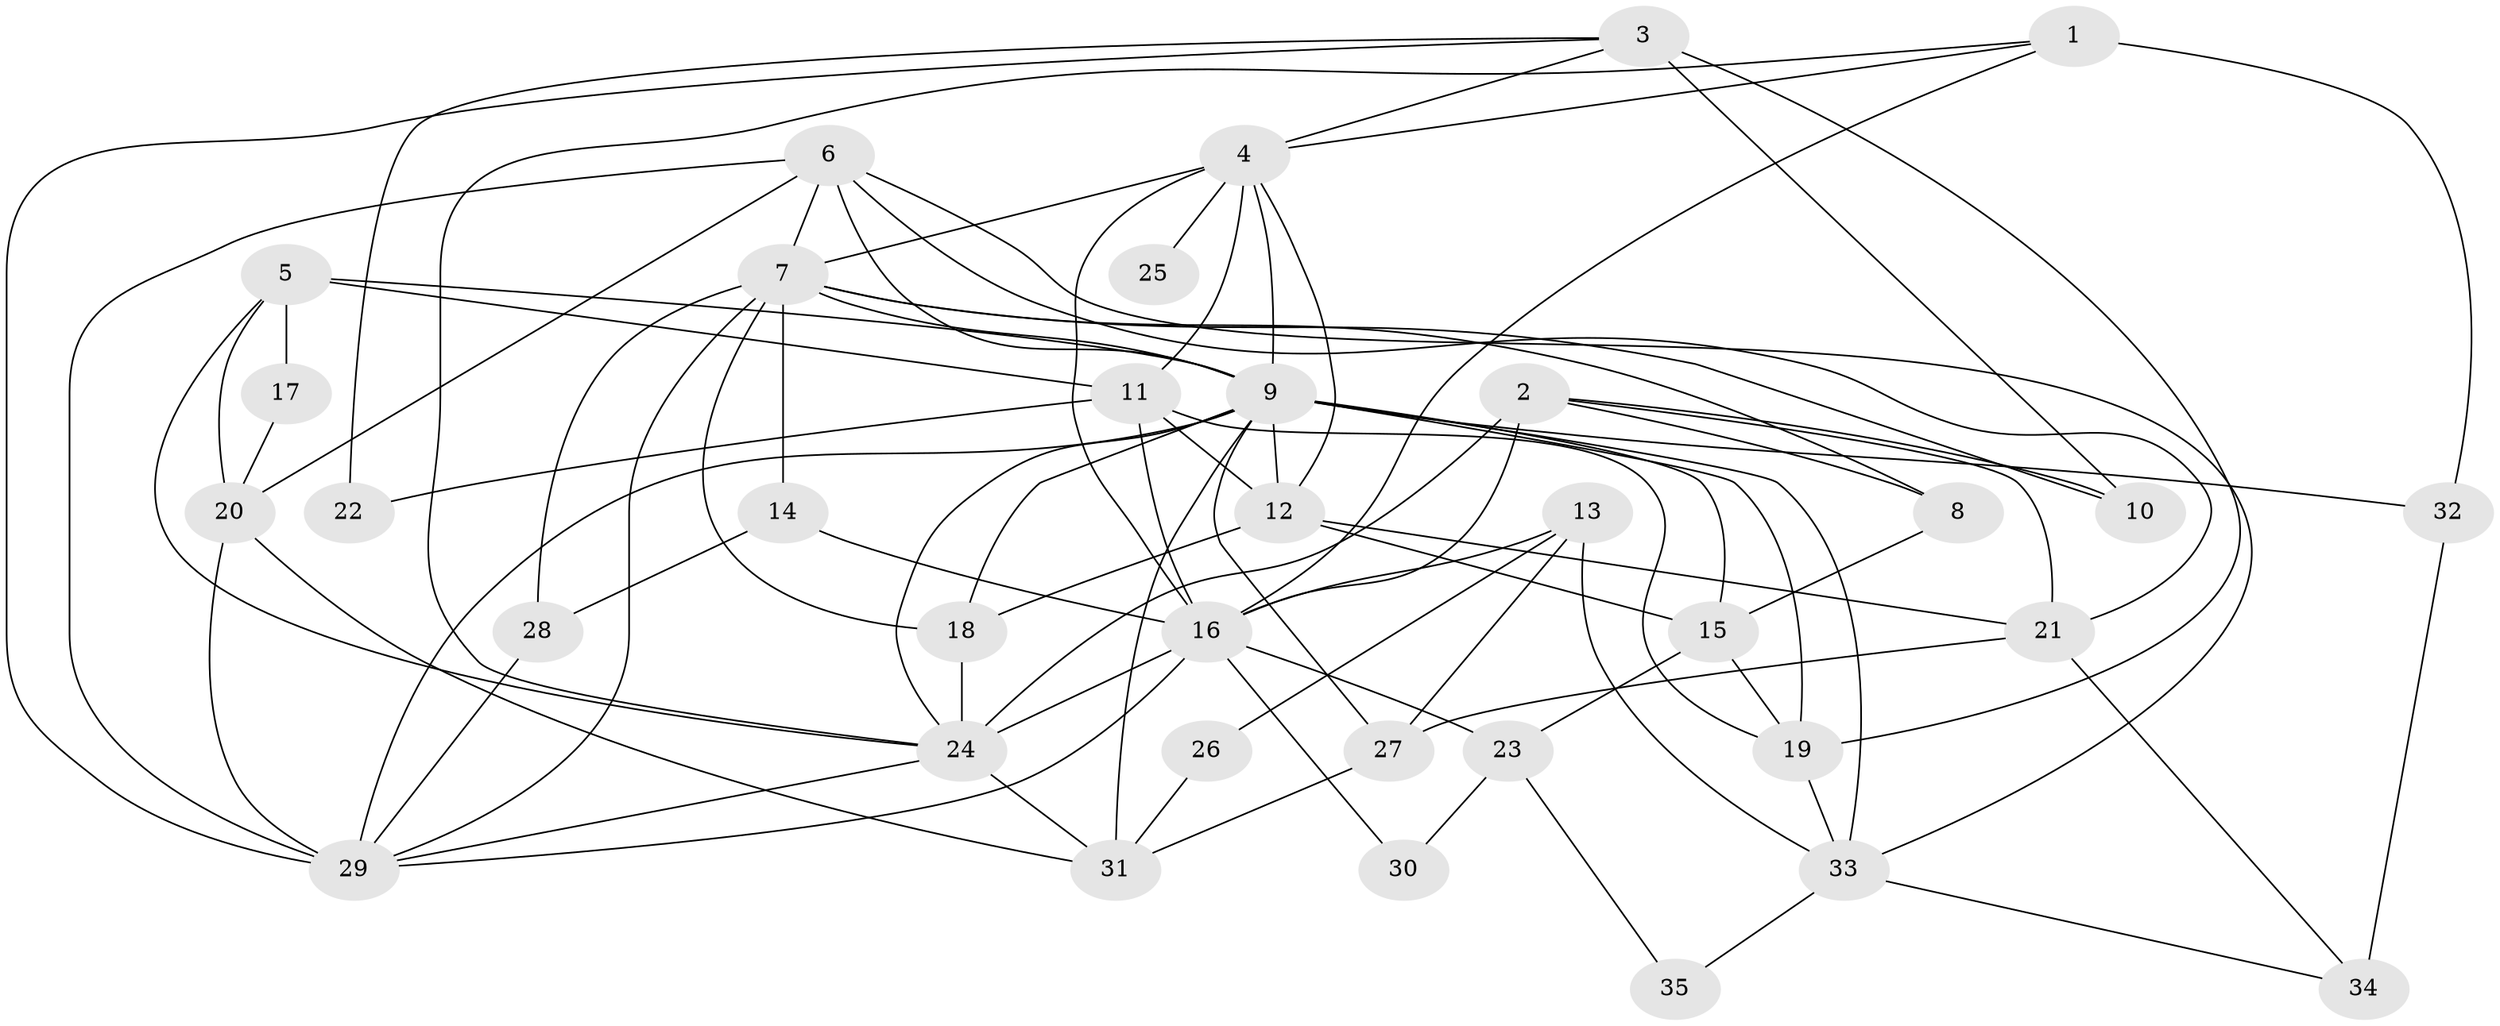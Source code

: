 // original degree distribution, {4: 0.2898550724637681, 3: 0.2898550724637681, 5: 0.18840579710144928, 2: 0.11594202898550725, 9: 0.014492753623188406, 6: 0.057971014492753624, 8: 0.014492753623188406, 7: 0.028985507246376812}
// Generated by graph-tools (version 1.1) at 2025/36/03/09/25 02:36:07]
// undirected, 35 vertices, 85 edges
graph export_dot {
graph [start="1"]
  node [color=gray90,style=filled];
  1;
  2;
  3;
  4;
  5;
  6;
  7;
  8;
  9;
  10;
  11;
  12;
  13;
  14;
  15;
  16;
  17;
  18;
  19;
  20;
  21;
  22;
  23;
  24;
  25;
  26;
  27;
  28;
  29;
  30;
  31;
  32;
  33;
  34;
  35;
  1 -- 4 [weight=1.0];
  1 -- 16 [weight=1.0];
  1 -- 24 [weight=1.0];
  1 -- 32 [weight=1.0];
  2 -- 8 [weight=1.0];
  2 -- 10 [weight=1.0];
  2 -- 16 [weight=2.0];
  2 -- 21 [weight=1.0];
  2 -- 24 [weight=2.0];
  3 -- 4 [weight=1.0];
  3 -- 10 [weight=1.0];
  3 -- 19 [weight=2.0];
  3 -- 22 [weight=1.0];
  3 -- 29 [weight=1.0];
  4 -- 7 [weight=1.0];
  4 -- 9 [weight=1.0];
  4 -- 11 [weight=1.0];
  4 -- 12 [weight=2.0];
  4 -- 16 [weight=1.0];
  4 -- 25 [weight=3.0];
  5 -- 9 [weight=1.0];
  5 -- 11 [weight=1.0];
  5 -- 17 [weight=2.0];
  5 -- 20 [weight=1.0];
  5 -- 24 [weight=1.0];
  6 -- 7 [weight=1.0];
  6 -- 9 [weight=1.0];
  6 -- 20 [weight=1.0];
  6 -- 21 [weight=1.0];
  6 -- 29 [weight=1.0];
  6 -- 33 [weight=1.0];
  7 -- 8 [weight=1.0];
  7 -- 9 [weight=1.0];
  7 -- 10 [weight=1.0];
  7 -- 14 [weight=1.0];
  7 -- 18 [weight=1.0];
  7 -- 28 [weight=1.0];
  7 -- 29 [weight=1.0];
  8 -- 15 [weight=1.0];
  9 -- 12 [weight=1.0];
  9 -- 15 [weight=1.0];
  9 -- 18 [weight=1.0];
  9 -- 19 [weight=4.0];
  9 -- 24 [weight=1.0];
  9 -- 27 [weight=2.0];
  9 -- 29 [weight=1.0];
  9 -- 31 [weight=1.0];
  9 -- 32 [weight=1.0];
  9 -- 33 [weight=1.0];
  11 -- 12 [weight=1.0];
  11 -- 16 [weight=1.0];
  11 -- 19 [weight=1.0];
  11 -- 22 [weight=1.0];
  12 -- 15 [weight=1.0];
  12 -- 18 [weight=1.0];
  12 -- 21 [weight=1.0];
  13 -- 16 [weight=2.0];
  13 -- 26 [weight=1.0];
  13 -- 27 [weight=1.0];
  13 -- 33 [weight=1.0];
  14 -- 16 [weight=1.0];
  14 -- 28 [weight=1.0];
  15 -- 19 [weight=1.0];
  15 -- 23 [weight=1.0];
  16 -- 23 [weight=1.0];
  16 -- 24 [weight=3.0];
  16 -- 29 [weight=1.0];
  16 -- 30 [weight=1.0];
  17 -- 20 [weight=1.0];
  18 -- 24 [weight=1.0];
  19 -- 33 [weight=1.0];
  20 -- 29 [weight=1.0];
  20 -- 31 [weight=1.0];
  21 -- 27 [weight=1.0];
  21 -- 34 [weight=1.0];
  23 -- 30 [weight=1.0];
  23 -- 35 [weight=1.0];
  24 -- 29 [weight=1.0];
  24 -- 31 [weight=1.0];
  26 -- 31 [weight=1.0];
  27 -- 31 [weight=1.0];
  28 -- 29 [weight=1.0];
  32 -- 34 [weight=1.0];
  33 -- 34 [weight=1.0];
  33 -- 35 [weight=1.0];
}

